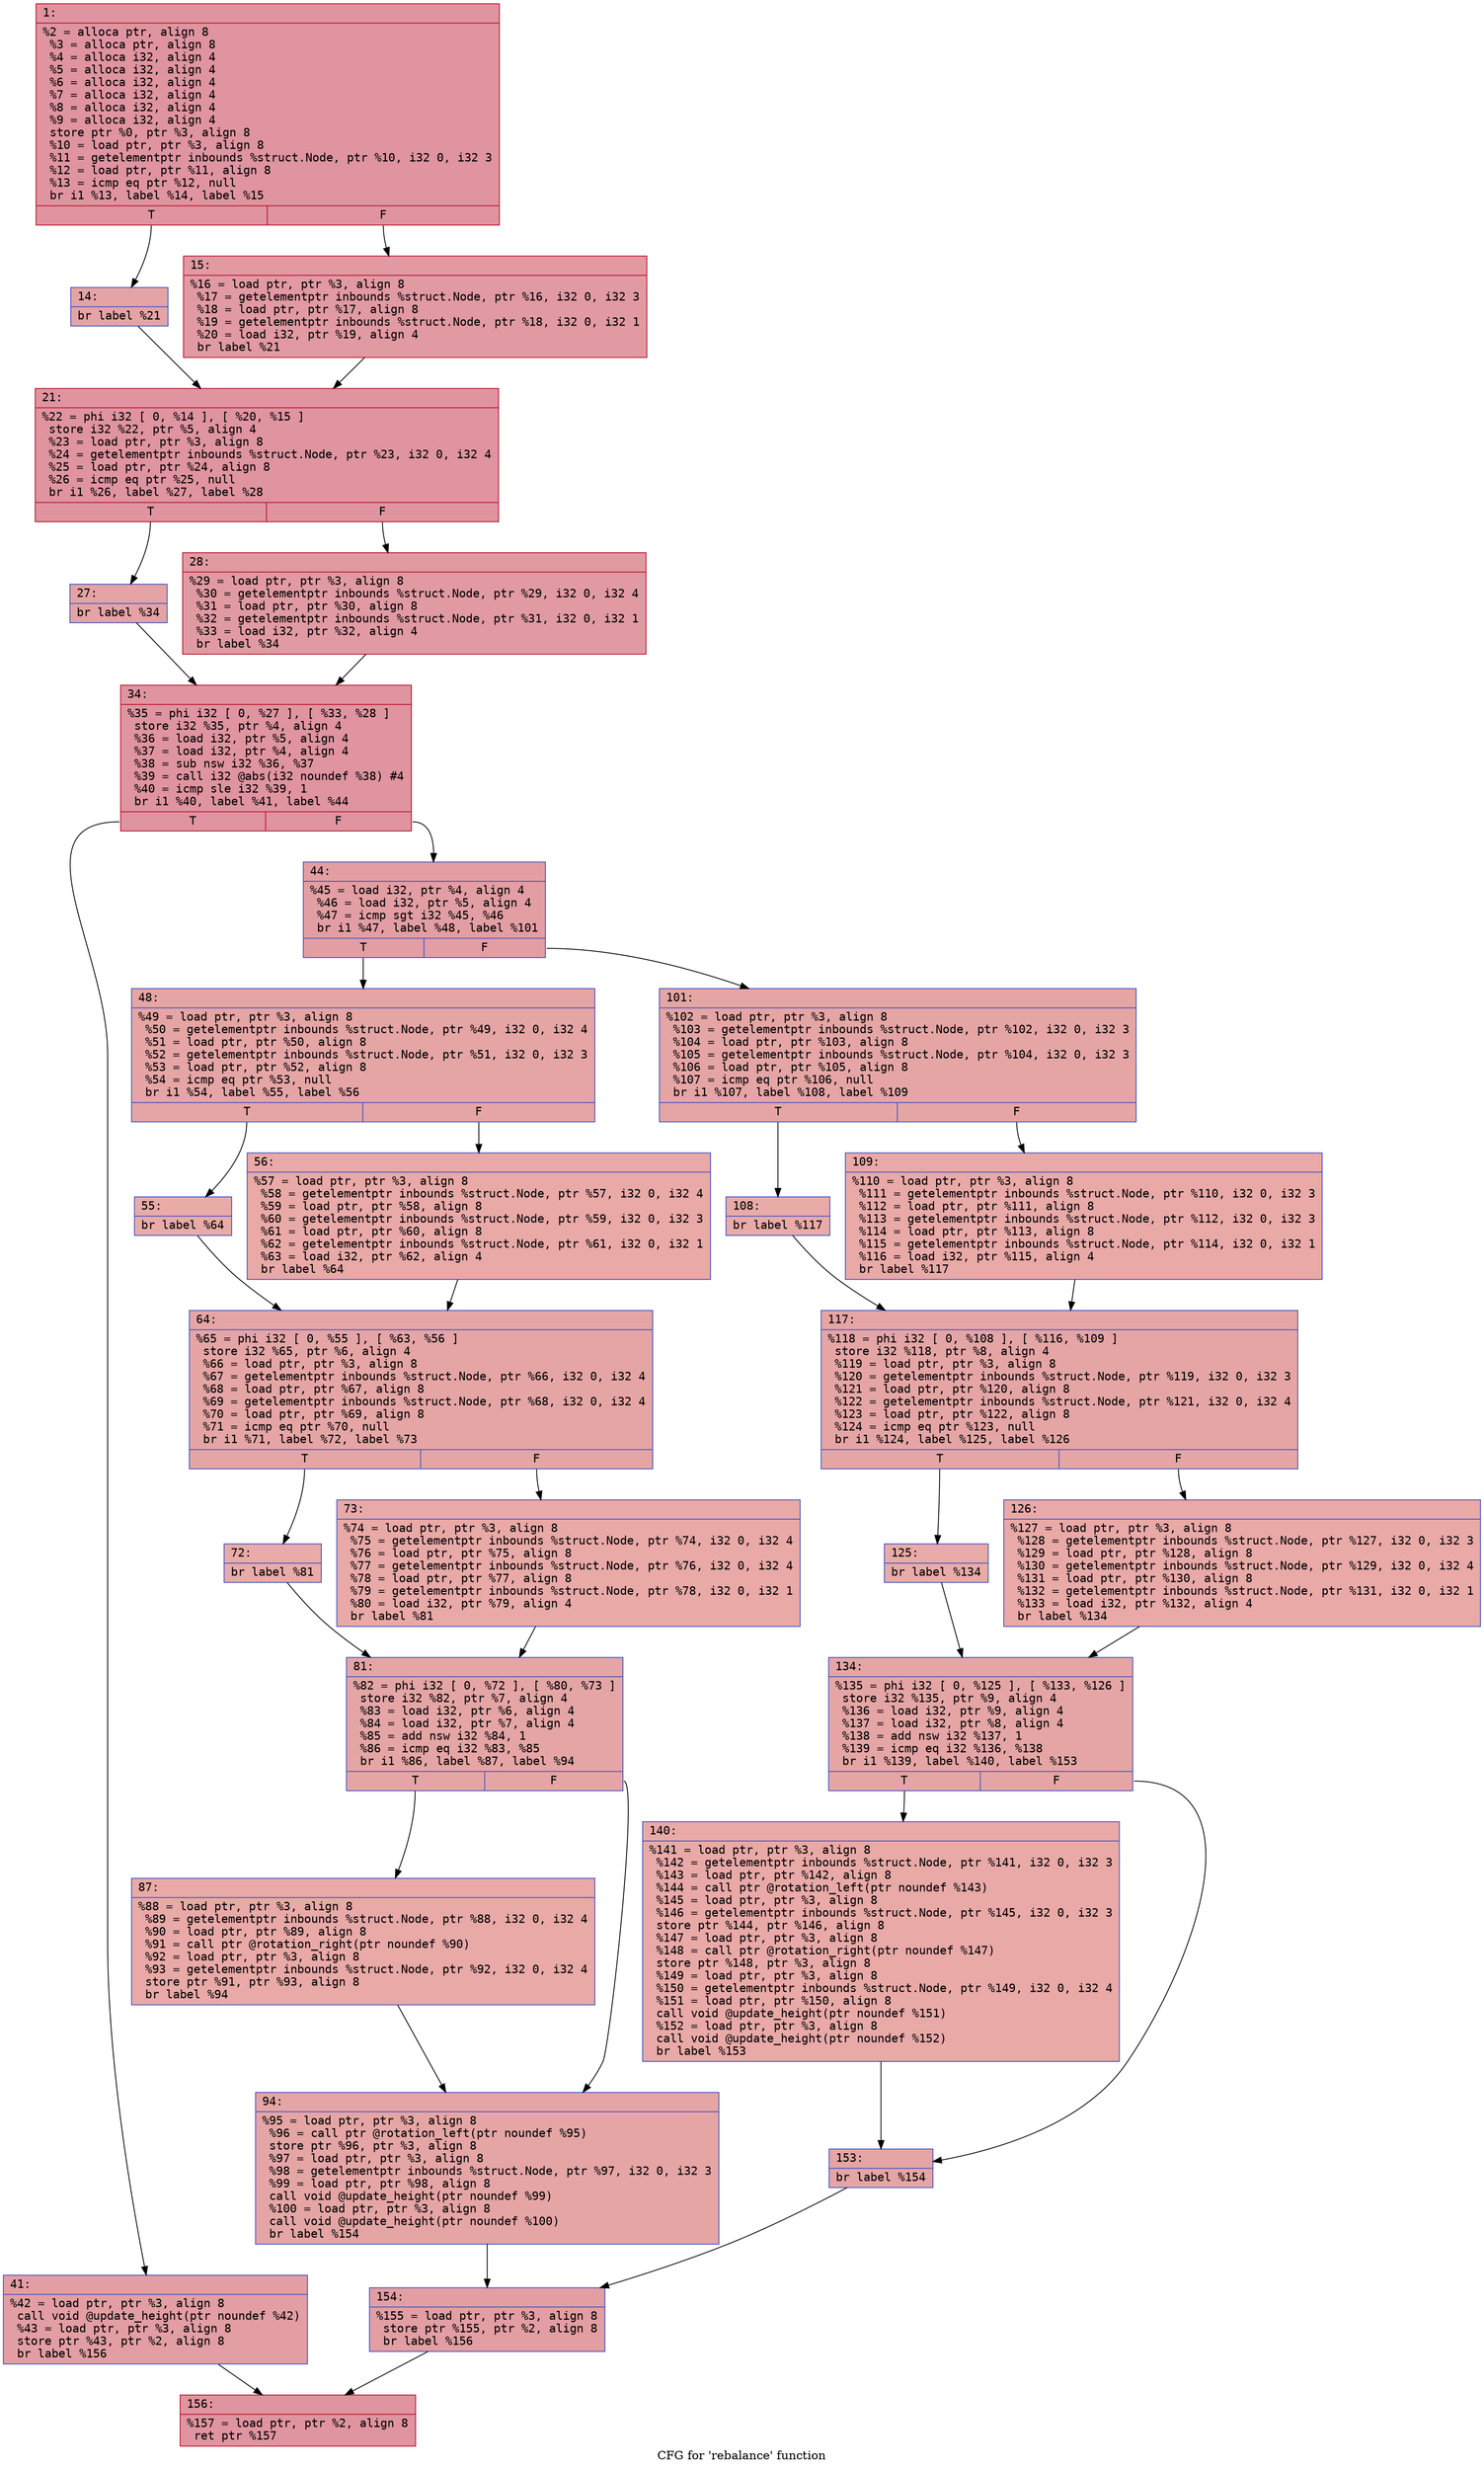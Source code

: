 digraph "CFG for 'rebalance' function" {
	label="CFG for 'rebalance' function";

	Node0x561486dd52f0 [shape=record,color="#b70d28ff", style=filled, fillcolor="#b70d2870" fontname="Courier",label="{1:\l|  %2 = alloca ptr, align 8\l  %3 = alloca ptr, align 8\l  %4 = alloca i32, align 4\l  %5 = alloca i32, align 4\l  %6 = alloca i32, align 4\l  %7 = alloca i32, align 4\l  %8 = alloca i32, align 4\l  %9 = alloca i32, align 4\l  store ptr %0, ptr %3, align 8\l  %10 = load ptr, ptr %3, align 8\l  %11 = getelementptr inbounds %struct.Node, ptr %10, i32 0, i32 3\l  %12 = load ptr, ptr %11, align 8\l  %13 = icmp eq ptr %12, null\l  br i1 %13, label %14, label %15\l|{<s0>T|<s1>F}}"];
	Node0x561486dd52f0:s0 -> Node0x561486dd5a40[tooltip="1 -> 14\nProbability 37.50%" ];
	Node0x561486dd52f0:s1 -> Node0x561486dd5aa0[tooltip="1 -> 15\nProbability 62.50%" ];
	Node0x561486dd5a40 [shape=record,color="#3d50c3ff", style=filled, fillcolor="#c32e3170" fontname="Courier",label="{14:\l|  br label %21\l}"];
	Node0x561486dd5a40 -> Node0x561486dd5bb0[tooltip="14 -> 21\nProbability 100.00%" ];
	Node0x561486dd5aa0 [shape=record,color="#b70d28ff", style=filled, fillcolor="#bb1b2c70" fontname="Courier",label="{15:\l|  %16 = load ptr, ptr %3, align 8\l  %17 = getelementptr inbounds %struct.Node, ptr %16, i32 0, i32 3\l  %18 = load ptr, ptr %17, align 8\l  %19 = getelementptr inbounds %struct.Node, ptr %18, i32 0, i32 1\l  %20 = load i32, ptr %19, align 4\l  br label %21\l}"];
	Node0x561486dd5aa0 -> Node0x561486dd5bb0[tooltip="15 -> 21\nProbability 100.00%" ];
	Node0x561486dd5bb0 [shape=record,color="#b70d28ff", style=filled, fillcolor="#b70d2870" fontname="Courier",label="{21:\l|  %22 = phi i32 [ 0, %14 ], [ %20, %15 ]\l  store i32 %22, ptr %5, align 4\l  %23 = load ptr, ptr %3, align 8\l  %24 = getelementptr inbounds %struct.Node, ptr %23, i32 0, i32 4\l  %25 = load ptr, ptr %24, align 8\l  %26 = icmp eq ptr %25, null\l  br i1 %26, label %27, label %28\l|{<s0>T|<s1>F}}"];
	Node0x561486dd5bb0:s0 -> Node0x561486dd63a0[tooltip="21 -> 27\nProbability 37.50%" ];
	Node0x561486dd5bb0:s1 -> Node0x561486dd6400[tooltip="21 -> 28\nProbability 62.50%" ];
	Node0x561486dd63a0 [shape=record,color="#3d50c3ff", style=filled, fillcolor="#c32e3170" fontname="Courier",label="{27:\l|  br label %34\l}"];
	Node0x561486dd63a0 -> Node0x561486dd6510[tooltip="27 -> 34\nProbability 100.00%" ];
	Node0x561486dd6400 [shape=record,color="#b70d28ff", style=filled, fillcolor="#bb1b2c70" fontname="Courier",label="{28:\l|  %29 = load ptr, ptr %3, align 8\l  %30 = getelementptr inbounds %struct.Node, ptr %29, i32 0, i32 4\l  %31 = load ptr, ptr %30, align 8\l  %32 = getelementptr inbounds %struct.Node, ptr %31, i32 0, i32 1\l  %33 = load i32, ptr %32, align 4\l  br label %34\l}"];
	Node0x561486dd6400 -> Node0x561486dd6510[tooltip="28 -> 34\nProbability 100.00%" ];
	Node0x561486dd6510 [shape=record,color="#b70d28ff", style=filled, fillcolor="#b70d2870" fontname="Courier",label="{34:\l|  %35 = phi i32 [ 0, %27 ], [ %33, %28 ]\l  store i32 %35, ptr %4, align 4\l  %36 = load i32, ptr %5, align 4\l  %37 = load i32, ptr %4, align 4\l  %38 = sub nsw i32 %36, %37\l  %39 = call i32 @abs(i32 noundef %38) #4\l  %40 = icmp sle i32 %39, 1\l  br i1 %40, label %41, label %44\l|{<s0>T|<s1>F}}"];
	Node0x561486dd6510:s0 -> Node0x561486dd6ea0[tooltip="34 -> 41\nProbability 50.00%" ];
	Node0x561486dd6510:s1 -> Node0x561486dd6f00[tooltip="34 -> 44\nProbability 50.00%" ];
	Node0x561486dd6ea0 [shape=record,color="#3d50c3ff", style=filled, fillcolor="#be242e70" fontname="Courier",label="{41:\l|  %42 = load ptr, ptr %3, align 8\l  call void @update_height(ptr noundef %42)\l  %43 = load ptr, ptr %3, align 8\l  store ptr %43, ptr %2, align 8\l  br label %156\l}"];
	Node0x561486dd6ea0 -> Node0x561486dd72a0[tooltip="41 -> 156\nProbability 100.00%" ];
	Node0x561486dd6f00 [shape=record,color="#3d50c3ff", style=filled, fillcolor="#be242e70" fontname="Courier",label="{44:\l|  %45 = load i32, ptr %4, align 4\l  %46 = load i32, ptr %5, align 4\l  %47 = icmp sgt i32 %45, %46\l  br i1 %47, label %48, label %101\l|{<s0>T|<s1>F}}"];
	Node0x561486dd6f00:s0 -> Node0x561486dd7d10[tooltip="44 -> 48\nProbability 50.00%" ];
	Node0x561486dd6f00:s1 -> Node0x561486dd7d70[tooltip="44 -> 101\nProbability 50.00%" ];
	Node0x561486dd7d10 [shape=record,color="#3d50c3ff", style=filled, fillcolor="#c5333470" fontname="Courier",label="{48:\l|  %49 = load ptr, ptr %3, align 8\l  %50 = getelementptr inbounds %struct.Node, ptr %49, i32 0, i32 4\l  %51 = load ptr, ptr %50, align 8\l  %52 = getelementptr inbounds %struct.Node, ptr %51, i32 0, i32 3\l  %53 = load ptr, ptr %52, align 8\l  %54 = icmp eq ptr %53, null\l  br i1 %54, label %55, label %56\l|{<s0>T|<s1>F}}"];
	Node0x561486dd7d10:s0 -> Node0x561486dd8250[tooltip="48 -> 55\nProbability 37.50%" ];
	Node0x561486dd7d10:s1 -> Node0x561486dd82b0[tooltip="48 -> 56\nProbability 62.50%" ];
	Node0x561486dd8250 [shape=record,color="#3d50c3ff", style=filled, fillcolor="#cc403a70" fontname="Courier",label="{55:\l|  br label %64\l}"];
	Node0x561486dd8250 -> Node0x561486dd8400[tooltip="55 -> 64\nProbability 100.00%" ];
	Node0x561486dd82b0 [shape=record,color="#3d50c3ff", style=filled, fillcolor="#ca3b3770" fontname="Courier",label="{56:\l|  %57 = load ptr, ptr %3, align 8\l  %58 = getelementptr inbounds %struct.Node, ptr %57, i32 0, i32 4\l  %59 = load ptr, ptr %58, align 8\l  %60 = getelementptr inbounds %struct.Node, ptr %59, i32 0, i32 3\l  %61 = load ptr, ptr %60, align 8\l  %62 = getelementptr inbounds %struct.Node, ptr %61, i32 0, i32 1\l  %63 = load i32, ptr %62, align 4\l  br label %64\l}"];
	Node0x561486dd82b0 -> Node0x561486dd8400[tooltip="56 -> 64\nProbability 100.00%" ];
	Node0x561486dd8400 [shape=record,color="#3d50c3ff", style=filled, fillcolor="#c5333470" fontname="Courier",label="{64:\l|  %65 = phi i32 [ 0, %55 ], [ %63, %56 ]\l  store i32 %65, ptr %6, align 4\l  %66 = load ptr, ptr %3, align 8\l  %67 = getelementptr inbounds %struct.Node, ptr %66, i32 0, i32 4\l  %68 = load ptr, ptr %67, align 8\l  %69 = getelementptr inbounds %struct.Node, ptr %68, i32 0, i32 4\l  %70 = load ptr, ptr %69, align 8\l  %71 = icmp eq ptr %70, null\l  br i1 %71, label %72, label %73\l|{<s0>T|<s1>F}}"];
	Node0x561486dd8400:s0 -> Node0x561486dd8e70[tooltip="64 -> 72\nProbability 37.50%" ];
	Node0x561486dd8400:s1 -> Node0x561486dd8ed0[tooltip="64 -> 73\nProbability 62.50%" ];
	Node0x561486dd8e70 [shape=record,color="#3d50c3ff", style=filled, fillcolor="#cc403a70" fontname="Courier",label="{72:\l|  br label %81\l}"];
	Node0x561486dd8e70 -> Node0x561486dd8fe0[tooltip="72 -> 81\nProbability 100.00%" ];
	Node0x561486dd8ed0 [shape=record,color="#3d50c3ff", style=filled, fillcolor="#ca3b3770" fontname="Courier",label="{73:\l|  %74 = load ptr, ptr %3, align 8\l  %75 = getelementptr inbounds %struct.Node, ptr %74, i32 0, i32 4\l  %76 = load ptr, ptr %75, align 8\l  %77 = getelementptr inbounds %struct.Node, ptr %76, i32 0, i32 4\l  %78 = load ptr, ptr %77, align 8\l  %79 = getelementptr inbounds %struct.Node, ptr %78, i32 0, i32 1\l  %80 = load i32, ptr %79, align 4\l  br label %81\l}"];
	Node0x561486dd8ed0 -> Node0x561486dd8fe0[tooltip="73 -> 81\nProbability 100.00%" ];
	Node0x561486dd8fe0 [shape=record,color="#3d50c3ff", style=filled, fillcolor="#c5333470" fontname="Courier",label="{81:\l|  %82 = phi i32 [ 0, %72 ], [ %80, %73 ]\l  store i32 %82, ptr %7, align 4\l  %83 = load i32, ptr %6, align 4\l  %84 = load i32, ptr %7, align 4\l  %85 = add nsw i32 %84, 1\l  %86 = icmp eq i32 %83, %85\l  br i1 %86, label %87, label %94\l|{<s0>T|<s1>F}}"];
	Node0x561486dd8fe0:s0 -> Node0x561486dd98e0[tooltip="81 -> 87\nProbability 50.00%" ];
	Node0x561486dd8fe0:s1 -> Node0x561486dd9940[tooltip="81 -> 94\nProbability 50.00%" ];
	Node0x561486dd98e0 [shape=record,color="#3d50c3ff", style=filled, fillcolor="#ca3b3770" fontname="Courier",label="{87:\l|  %88 = load ptr, ptr %3, align 8\l  %89 = getelementptr inbounds %struct.Node, ptr %88, i32 0, i32 4\l  %90 = load ptr, ptr %89, align 8\l  %91 = call ptr @rotation_right(ptr noundef %90)\l  %92 = load ptr, ptr %3, align 8\l  %93 = getelementptr inbounds %struct.Node, ptr %92, i32 0, i32 4\l  store ptr %91, ptr %93, align 8\l  br label %94\l}"];
	Node0x561486dd98e0 -> Node0x561486dd9940[tooltip="87 -> 94\nProbability 100.00%" ];
	Node0x561486dd9940 [shape=record,color="#3d50c3ff", style=filled, fillcolor="#c5333470" fontname="Courier",label="{94:\l|  %95 = load ptr, ptr %3, align 8\l  %96 = call ptr @rotation_left(ptr noundef %95)\l  store ptr %96, ptr %3, align 8\l  %97 = load ptr, ptr %3, align 8\l  %98 = getelementptr inbounds %struct.Node, ptr %97, i32 0, i32 3\l  %99 = load ptr, ptr %98, align 8\l  call void @update_height(ptr noundef %99)\l  %100 = load ptr, ptr %3, align 8\l  call void @update_height(ptr noundef %100)\l  br label %154\l}"];
	Node0x561486dd9940 -> Node0x561486dd7ab0[tooltip="94 -> 154\nProbability 100.00%" ];
	Node0x561486dd7d70 [shape=record,color="#3d50c3ff", style=filled, fillcolor="#c5333470" fontname="Courier",label="{101:\l|  %102 = load ptr, ptr %3, align 8\l  %103 = getelementptr inbounds %struct.Node, ptr %102, i32 0, i32 3\l  %104 = load ptr, ptr %103, align 8\l  %105 = getelementptr inbounds %struct.Node, ptr %104, i32 0, i32 3\l  %106 = load ptr, ptr %105, align 8\l  %107 = icmp eq ptr %106, null\l  br i1 %107, label %108, label %109\l|{<s0>T|<s1>F}}"];
	Node0x561486dd7d70:s0 -> Node0x561486ddb230[tooltip="101 -> 108\nProbability 37.50%" ];
	Node0x561486dd7d70:s1 -> Node0x561486ddb290[tooltip="101 -> 109\nProbability 62.50%" ];
	Node0x561486ddb230 [shape=record,color="#3d50c3ff", style=filled, fillcolor="#cc403a70" fontname="Courier",label="{108:\l|  br label %117\l}"];
	Node0x561486ddb230 -> Node0x561486ddb3a0[tooltip="108 -> 117\nProbability 100.00%" ];
	Node0x561486ddb290 [shape=record,color="#3d50c3ff", style=filled, fillcolor="#ca3b3770" fontname="Courier",label="{109:\l|  %110 = load ptr, ptr %3, align 8\l  %111 = getelementptr inbounds %struct.Node, ptr %110, i32 0, i32 3\l  %112 = load ptr, ptr %111, align 8\l  %113 = getelementptr inbounds %struct.Node, ptr %112, i32 0, i32 3\l  %114 = load ptr, ptr %113, align 8\l  %115 = getelementptr inbounds %struct.Node, ptr %114, i32 0, i32 1\l  %116 = load i32, ptr %115, align 4\l  br label %117\l}"];
	Node0x561486ddb290 -> Node0x561486ddb3a0[tooltip="109 -> 117\nProbability 100.00%" ];
	Node0x561486ddb3a0 [shape=record,color="#3d50c3ff", style=filled, fillcolor="#c5333470" fontname="Courier",label="{117:\l|  %118 = phi i32 [ 0, %108 ], [ %116, %109 ]\l  store i32 %118, ptr %8, align 4\l  %119 = load ptr, ptr %3, align 8\l  %120 = getelementptr inbounds %struct.Node, ptr %119, i32 0, i32 3\l  %121 = load ptr, ptr %120, align 8\l  %122 = getelementptr inbounds %struct.Node, ptr %121, i32 0, i32 4\l  %123 = load ptr, ptr %122, align 8\l  %124 = icmp eq ptr %123, null\l  br i1 %124, label %125, label %126\l|{<s0>T|<s1>F}}"];
	Node0x561486ddb3a0:s0 -> Node0x561486ddbe10[tooltip="117 -> 125\nProbability 37.50%" ];
	Node0x561486ddb3a0:s1 -> Node0x561486ddbe70[tooltip="117 -> 126\nProbability 62.50%" ];
	Node0x561486ddbe10 [shape=record,color="#3d50c3ff", style=filled, fillcolor="#cc403a70" fontname="Courier",label="{125:\l|  br label %134\l}"];
	Node0x561486ddbe10 -> Node0x561486ddbf80[tooltip="125 -> 134\nProbability 100.00%" ];
	Node0x561486ddbe70 [shape=record,color="#3d50c3ff", style=filled, fillcolor="#ca3b3770" fontname="Courier",label="{126:\l|  %127 = load ptr, ptr %3, align 8\l  %128 = getelementptr inbounds %struct.Node, ptr %127, i32 0, i32 3\l  %129 = load ptr, ptr %128, align 8\l  %130 = getelementptr inbounds %struct.Node, ptr %129, i32 0, i32 4\l  %131 = load ptr, ptr %130, align 8\l  %132 = getelementptr inbounds %struct.Node, ptr %131, i32 0, i32 1\l  %133 = load i32, ptr %132, align 4\l  br label %134\l}"];
	Node0x561486ddbe70 -> Node0x561486ddbf80[tooltip="126 -> 134\nProbability 100.00%" ];
	Node0x561486ddbf80 [shape=record,color="#3d50c3ff", style=filled, fillcolor="#c5333470" fontname="Courier",label="{134:\l|  %135 = phi i32 [ 0, %125 ], [ %133, %126 ]\l  store i32 %135, ptr %9, align 4\l  %136 = load i32, ptr %9, align 4\l  %137 = load i32, ptr %8, align 4\l  %138 = add nsw i32 %137, 1\l  %139 = icmp eq i32 %136, %138\l  br i1 %139, label %140, label %153\l|{<s0>T|<s1>F}}"];
	Node0x561486ddbf80:s0 -> Node0x561486ddc880[tooltip="134 -> 140\nProbability 50.00%" ];
	Node0x561486ddbf80:s1 -> Node0x561486ddc8e0[tooltip="134 -> 153\nProbability 50.00%" ];
	Node0x561486ddc880 [shape=record,color="#3d50c3ff", style=filled, fillcolor="#ca3b3770" fontname="Courier",label="{140:\l|  %141 = load ptr, ptr %3, align 8\l  %142 = getelementptr inbounds %struct.Node, ptr %141, i32 0, i32 3\l  %143 = load ptr, ptr %142, align 8\l  %144 = call ptr @rotation_left(ptr noundef %143)\l  %145 = load ptr, ptr %3, align 8\l  %146 = getelementptr inbounds %struct.Node, ptr %145, i32 0, i32 3\l  store ptr %144, ptr %146, align 8\l  %147 = load ptr, ptr %3, align 8\l  %148 = call ptr @rotation_right(ptr noundef %147)\l  store ptr %148, ptr %3, align 8\l  %149 = load ptr, ptr %3, align 8\l  %150 = getelementptr inbounds %struct.Node, ptr %149, i32 0, i32 4\l  %151 = load ptr, ptr %150, align 8\l  call void @update_height(ptr noundef %151)\l  %152 = load ptr, ptr %3, align 8\l  call void @update_height(ptr noundef %152)\l  br label %153\l}"];
	Node0x561486ddc880 -> Node0x561486ddc8e0[tooltip="140 -> 153\nProbability 100.00%" ];
	Node0x561486ddc8e0 [shape=record,color="#3d50c3ff", style=filled, fillcolor="#c5333470" fontname="Courier",label="{153:\l|  br label %154\l}"];
	Node0x561486ddc8e0 -> Node0x561486dd7ab0[tooltip="153 -> 154\nProbability 100.00%" ];
	Node0x561486dd7ab0 [shape=record,color="#3d50c3ff", style=filled, fillcolor="#be242e70" fontname="Courier",label="{154:\l|  %155 = load ptr, ptr %3, align 8\l  store ptr %155, ptr %2, align 8\l  br label %156\l}"];
	Node0x561486dd7ab0 -> Node0x561486dd72a0[tooltip="154 -> 156\nProbability 100.00%" ];
	Node0x561486dd72a0 [shape=record,color="#b70d28ff", style=filled, fillcolor="#b70d2870" fontname="Courier",label="{156:\l|  %157 = load ptr, ptr %2, align 8\l  ret ptr %157\l}"];
}
